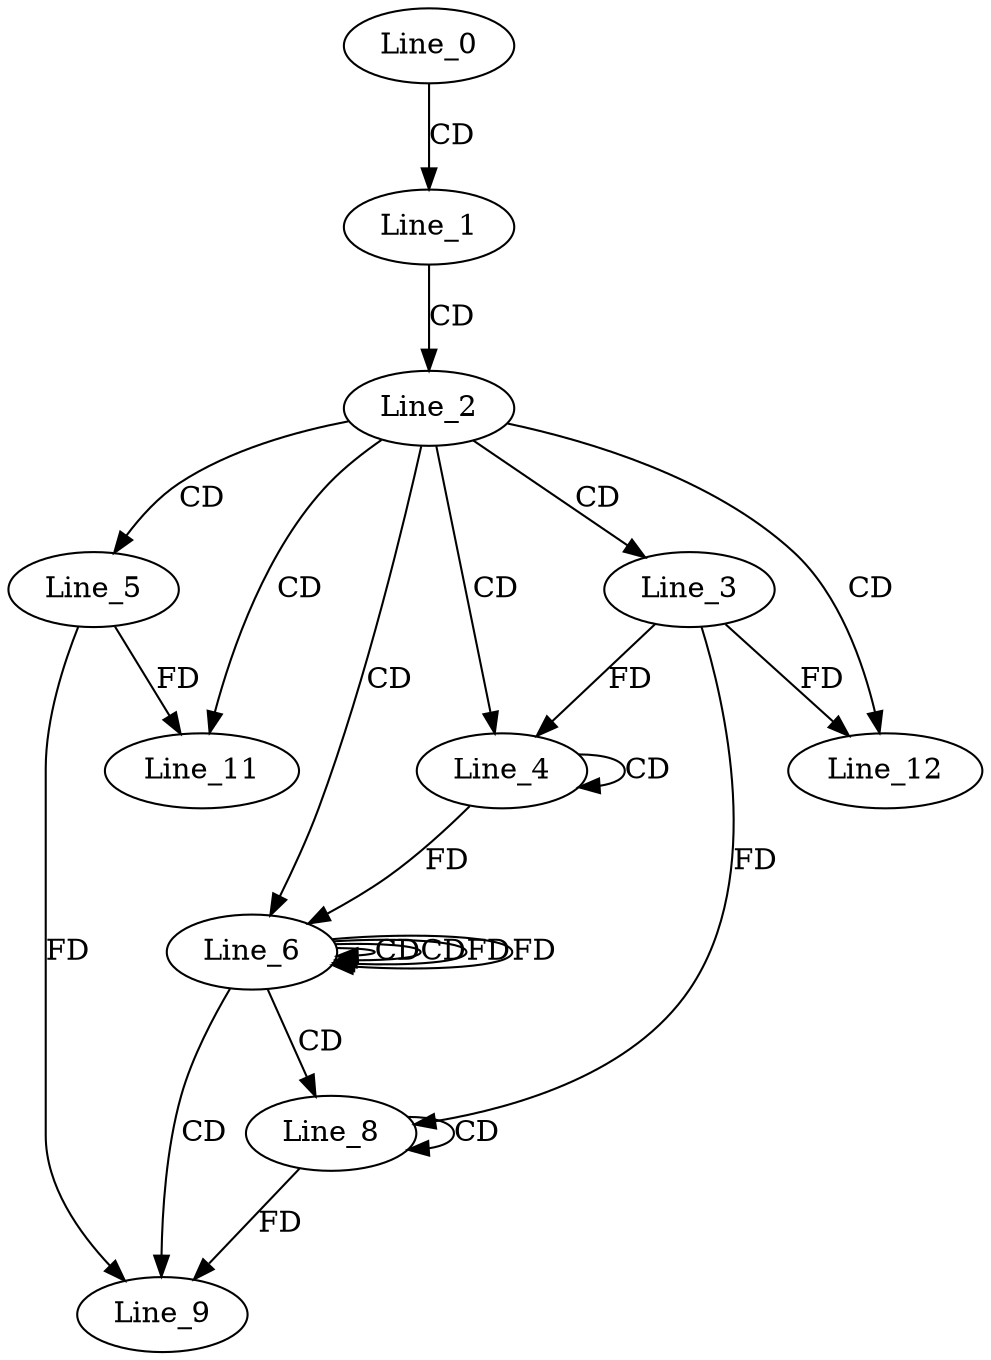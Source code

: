 digraph G {
  Line_0;
  Line_1;
  Line_2;
  Line_3;
  Line_4;
  Line_4;
  Line_4;
  Line_5;
  Line_6;
  Line_6;
  Line_6;
  Line_8;
  Line_8;
  Line_8;
  Line_9;
  Line_11;
  Line_11;
  Line_12;
  Line_0 -> Line_1 [ label="CD" ];
  Line_1 -> Line_2 [ label="CD" ];
  Line_2 -> Line_3 [ label="CD" ];
  Line_2 -> Line_4 [ label="CD" ];
  Line_4 -> Line_4 [ label="CD" ];
  Line_3 -> Line_4 [ label="FD" ];
  Line_2 -> Line_5 [ label="CD" ];
  Line_2 -> Line_6 [ label="CD" ];
  Line_6 -> Line_6 [ label="CD" ];
  Line_4 -> Line_6 [ label="FD" ];
  Line_6 -> Line_6 [ label="CD" ];
  Line_6 -> Line_6 [ label="FD" ];
  Line_6 -> Line_8 [ label="CD" ];
  Line_8 -> Line_8 [ label="CD" ];
  Line_3 -> Line_8 [ label="FD" ];
  Line_6 -> Line_9 [ label="CD" ];
  Line_5 -> Line_9 [ label="FD" ];
  Line_8 -> Line_9 [ label="FD" ];
  Line_2 -> Line_11 [ label="CD" ];
  Line_5 -> Line_11 [ label="FD" ];
  Line_2 -> Line_12 [ label="CD" ];
  Line_3 -> Line_12 [ label="FD" ];
  Line_6 -> Line_6 [ label="FD" ];
}
